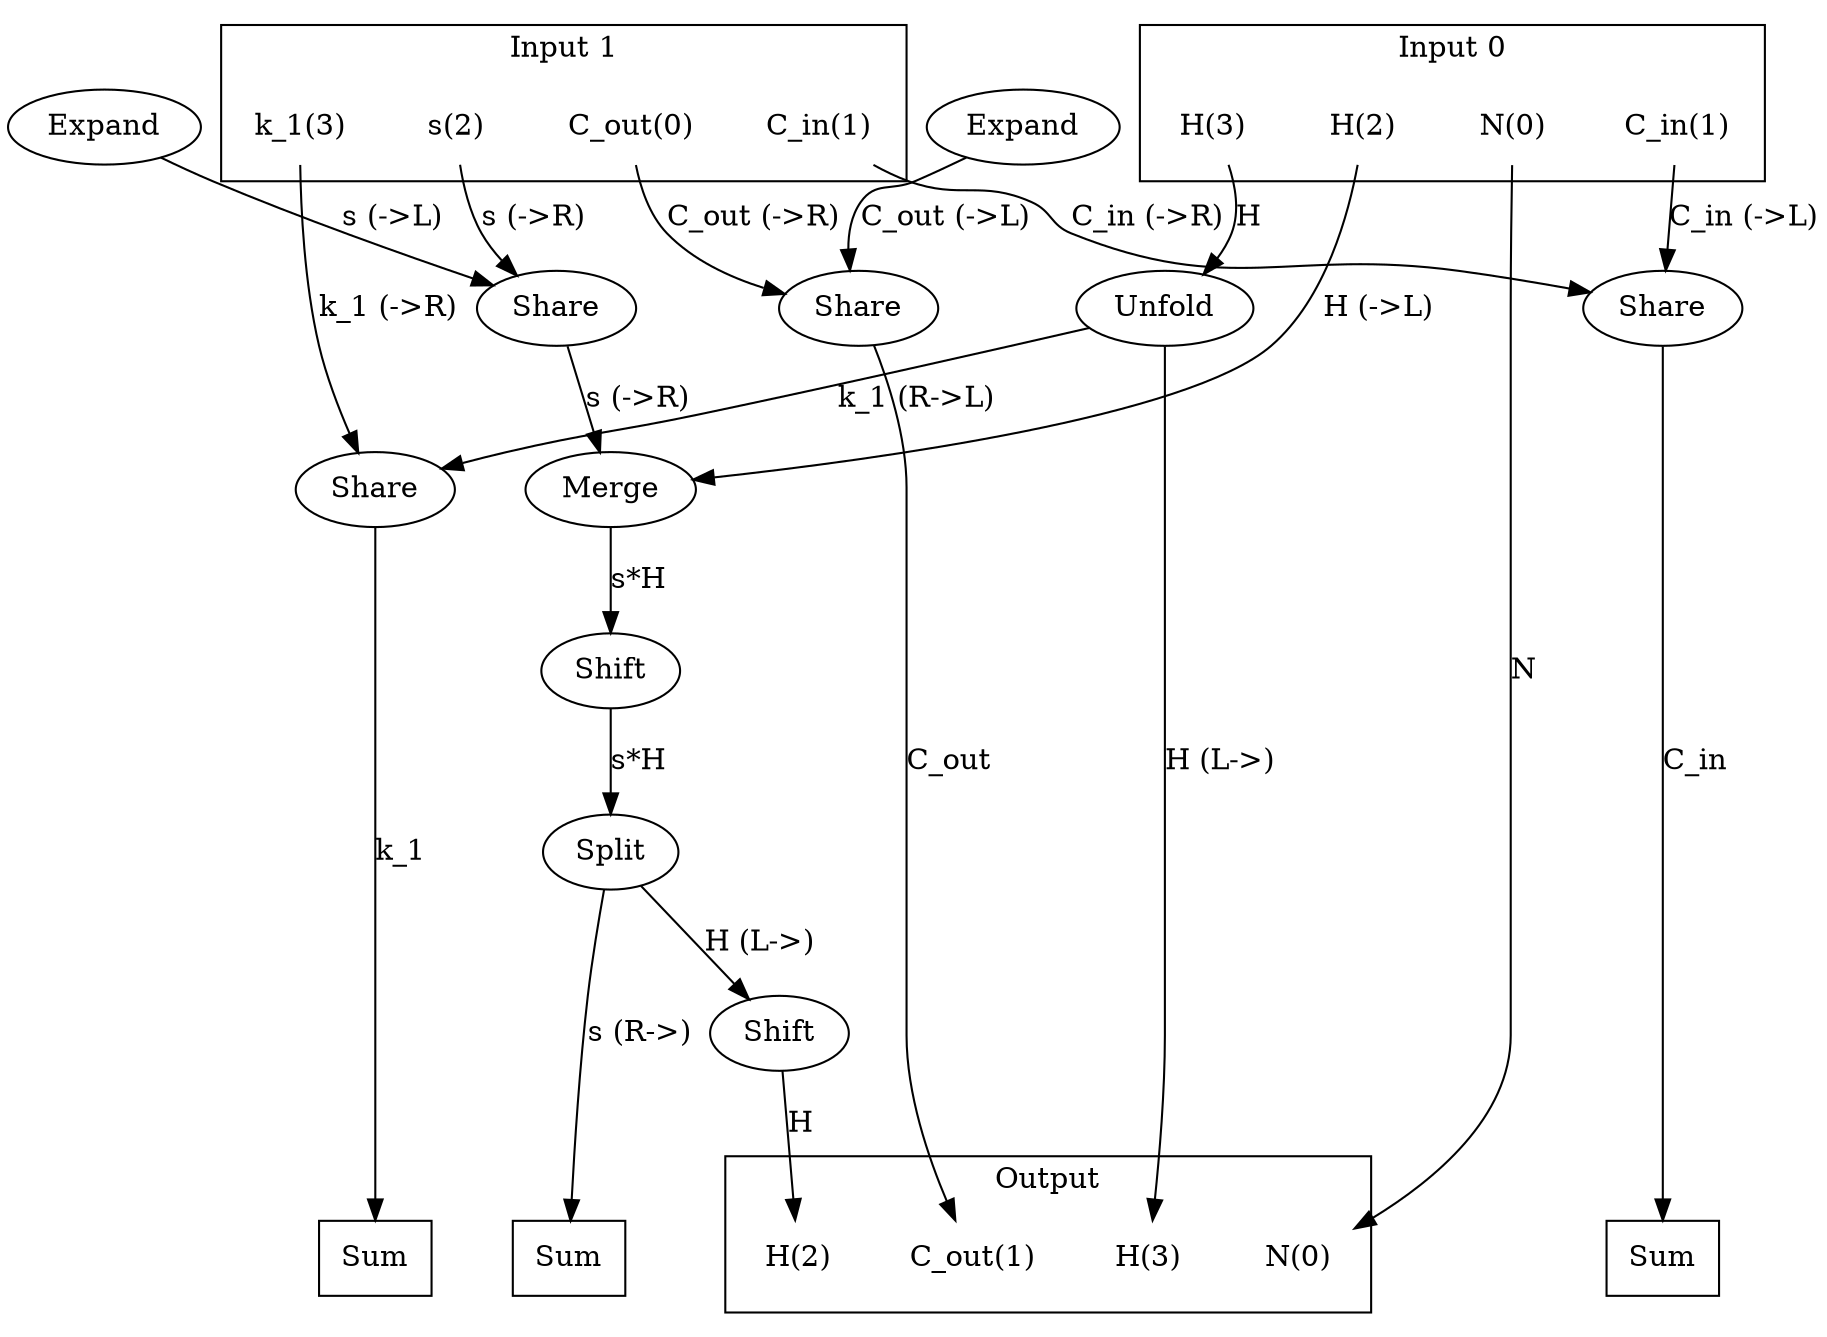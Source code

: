 digraph kernel_generated {
newrank = true;
op_0x55dcca86dd00 [label="Shift"];
op_0x55dcca86dd60 [label="Shift"];
op_0x55dcd9672a00 [label="Share"];
op_0x55dcd9672aa0 [label="Share"];
op_0x55dcd9672af0 [label="Share"];
op_0x55dcd9672b40 [label="Share"];
op_0x55dcd9672ed8 [label="Expand"];
op_0x55dcd9672ef8 [label="Expand"];
op_0x55dcd9674010 [label="Split"];
op_0x55dcd9674d10 [label="Merge"];
op_0x55dcd9680600 [label="Unfold"];
reduce_0x7f8754004ce8 [label="Sum", shape=box];
reduce_0x7f8754003a98 [label="Sum", shape=box];
reduce_0x7f8754007948 [label="Sum", shape=box];
subgraph cluster_out {
label = "Output";
out_0 [label="N(0)", shape=none];
out_1 [label="C_out(1)", shape=none];
out_2 [label="H(2)", shape=none];
out_3 [label="H(3)", shape=none];
}
{ rank = same;
reduce_0x7f8754004ce8;
reduce_0x7f8754003a98;
reduce_0x7f8754007948;
out_0;
out_1;
out_2;
out_3;
}
subgraph cluster_in_0 {
label = "Input 0";
in_0_0 [label="N(0)", shape=none];
in_0_1 [label="C_in(1)", shape=none];
in_0_2 [label="H(2)", shape=none];
in_0_3 [label="H(3)", shape=none];
}
subgraph cluster_in_1 {
label = "Input 1";
in_1_0 [label="C_out(0)", shape=none];
in_1_1 [label="C_in(1)", shape=none];
in_1_2 [label="s(2)", shape=none];
in_1_3 [label="k_1(3)", shape=none];
}
{ rank = same;
in_0_0;
in_0_1;
in_0_2;
in_0_3;
in_1_0;
in_1_1;
in_1_2;
in_1_3;
}
in_0_0 -> out_0 [label="N"];
in_0_1 -> op_0x55dcd9672aa0 [label="C_in (->L)"];
in_0_2 -> op_0x55dcd9674d10 [label="H (->L)"];
in_0_3 -> op_0x55dcd9680600 [label="H"];
in_1_0 -> op_0x55dcd9672a00 [label="C_out (->R)"];
in_1_1 -> op_0x55dcd9672aa0 [label="C_in (->R)"];
in_1_2 -> op_0x55dcd9672b40 [label="s (->R)"];
in_1_3 -> op_0x55dcd9672af0 [label="k_1 (->R)"];
op_0x55dcd9672a00 -> out_1 [label="C_out"];
op_0x55dcca86dd00 -> out_2 [label="H"];
op_0x55dcd9680600 -> out_3 [label="H (L->)"];
op_0x55dcd9674010 -> op_0x55dcca86dd00 [label="H (L->)"];
op_0x55dcd9674d10 -> op_0x55dcca86dd60 [label="s*H"];
op_0x55dcd9672ed8 -> op_0x55dcd9672a00 [label="C_out (->L)"];
op_0x55dcd9680600 -> op_0x55dcd9672af0 [label="k_1 (R->L)"];
op_0x55dcd9672ef8 -> op_0x55dcd9672b40 [label="s (->L)"];
op_0x55dcca86dd60 -> op_0x55dcd9674010 [label="s*H"];
op_0x55dcd9672b40 -> op_0x55dcd9674d10 [label="s (->R)"];
op_0x55dcd9672af0 -> reduce_0x7f8754003a98 [label="k_1"];
op_0x55dcd9674010 -> reduce_0x7f8754004ce8 [label="s (R->)"];
op_0x55dcd9672aa0 -> reduce_0x7f8754007948 [label="C_in"];
}
